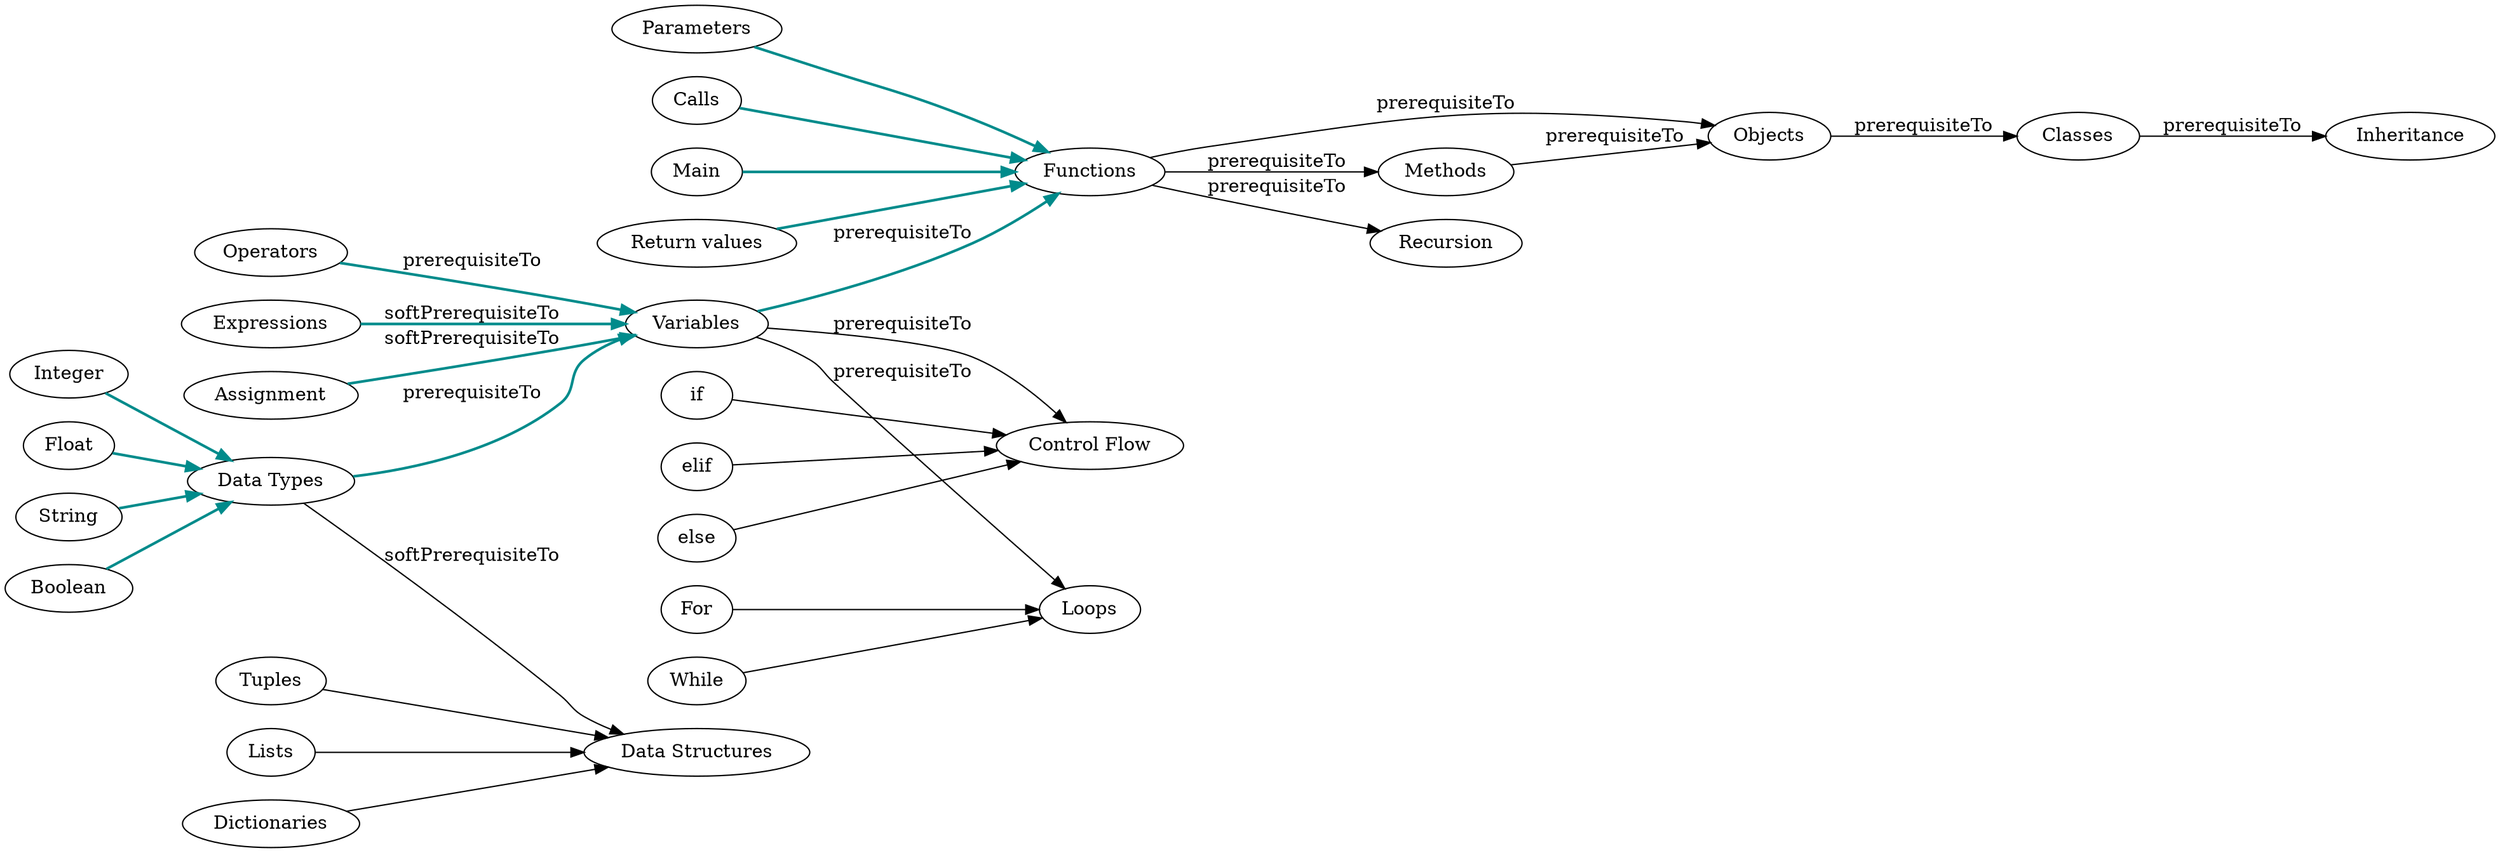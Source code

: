 digraph {
   rankdir=LR;

   # data types
   "Integer" -> "Data Types" [color=cyan4,penwidth=2.0];
   "Float" -> "Data Types" [color=cyan4,penwidth=2.0];
   "String" -> "Data Types" [color=cyan4,penwidth=2.0];
   "Boolean" -> "Data Types" [color=cyan4,penwidth=2.0];

   # nodes into variables
   "Data Types" -> "Variables" [ label="prerequisiteTo",color=cyan4,penwidth=2.0 ];
   "Operators" -> "Variables" [ label="prerequisiteTo",color=cyan4,penwidth=2.0 ];
   "Expressions" -> "Variables" [ label="softPrerequisiteTo",color=cyan4,penwidth=2.0 ];
   "Assignment" -> "Variables" [ label="softPrerequisiteTo",color=cyan4,penwidth=2.0 ];

   # nodes away from variables
   "Variables" -> "Functions" [ label="prerequisiteTo", color=cyan4,penwidth=2.0 ];
   "Variables" -> "Control Flow" [ label="prerequisiteTo" ];
   "Variables" -> "Loops" [ label="prerequisiteTo" ];
   
   # functions
   "Functions" -> "Objects" [ label="prerequisiteTo" ];
   "Functions" -> "Recursion" [ label="prerequisiteTo" ];
   "Functions" -> "Methods" [ label="prerequisiteTo" ];
   
   "Methods" -> "Objects" [ label="prerequisiteTo" ];

   # functions children
   "Return values" -> "Functions" [color=cyan4,penwidth=2.0];
   "Parameters" -> "Functions" [color=cyan4,penwidth=2.0];
   "Calls" -> "Functions" [color=cyan4,penwidth=2.0];
   "Main" -> "Functions" [color=cyan4,penwidth=2.0];

   # loops children
   "While" -> "Loops"
   "For" -> "Loops"

   # control flow children
   "if" -> "Control Flow"
   "elif" -> "Control Flow"
   "else" -> "Control Flow"

   # objects & classes
   "Objects" -> "Classes" [ label="prerequisiteTo" ];
   "Classes" -> "Inheritance" [ label="prerequisiteTo" ];
   
   # data structures
   "Lists" -> "Data Structures"
   "Dictionaries" -> "Data Structures"
   "Tuples" -> "Data Structures"

   "Data Types" -> "Data Structures" [ label="softPrerequisiteTo" ];
}
